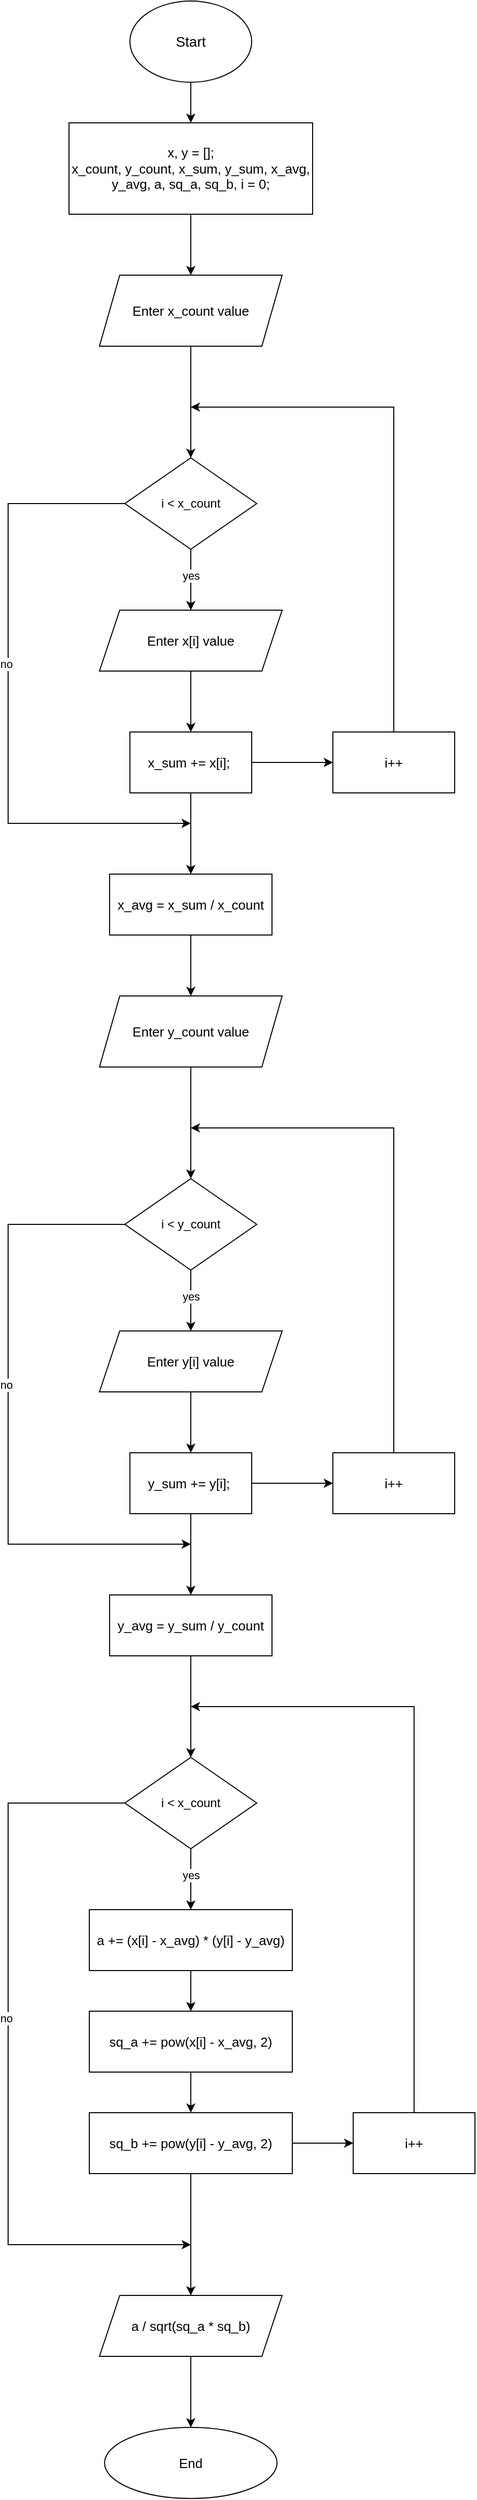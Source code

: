 <mxfile version="22.0.0" type="device">
  <diagram name="Page-1" id="4PpnQeFjUkxHpW1GrqRF">
    <mxGraphModel dx="880" dy="532" grid="1" gridSize="10" guides="1" tooltips="1" connect="1" arrows="1" fold="1" page="1" pageScale="1" pageWidth="850" pageHeight="1100" math="0" shadow="0">
      <root>
        <mxCell id="0" />
        <mxCell id="1" parent="0" />
        <mxCell id="Cbc8LsLjHn-CM6TQYjtW-5" value="" style="edgeStyle=orthogonalEdgeStyle;rounded=0;orthogonalLoop=1;jettySize=auto;html=1;" edge="1" parent="1" source="Cbc8LsLjHn-CM6TQYjtW-1" target="Cbc8LsLjHn-CM6TQYjtW-4">
          <mxGeometry relative="1" as="geometry" />
        </mxCell>
        <mxCell id="Cbc8LsLjHn-CM6TQYjtW-1" value="&lt;font style=&quot;font-size: 14px;&quot;&gt;Start&lt;/font&gt;" style="ellipse;whiteSpace=wrap;html=1;" vertex="1" parent="1">
          <mxGeometry x="360" y="40" width="120" height="80" as="geometry" />
        </mxCell>
        <mxCell id="Cbc8LsLjHn-CM6TQYjtW-7" value="" style="edgeStyle=orthogonalEdgeStyle;rounded=0;orthogonalLoop=1;jettySize=auto;html=1;" edge="1" parent="1" source="Cbc8LsLjHn-CM6TQYjtW-4" target="Cbc8LsLjHn-CM6TQYjtW-6">
          <mxGeometry relative="1" as="geometry" />
        </mxCell>
        <mxCell id="Cbc8LsLjHn-CM6TQYjtW-4" value="&lt;font style=&quot;font-size: 13px;&quot;&gt;x, y = [];&lt;br&gt;x_count, y_count, x_sum, y_sum, x_avg, y_avg, a, sq_a, sq_b, i = 0;&lt;/font&gt;" style="whiteSpace=wrap;html=1;" vertex="1" parent="1">
          <mxGeometry x="300" y="160" width="240" height="90" as="geometry" />
        </mxCell>
        <mxCell id="Cbc8LsLjHn-CM6TQYjtW-11" value="" style="edgeStyle=orthogonalEdgeStyle;rounded=0;orthogonalLoop=1;jettySize=auto;html=1;" edge="1" parent="1" source="Cbc8LsLjHn-CM6TQYjtW-6" target="Cbc8LsLjHn-CM6TQYjtW-10">
          <mxGeometry relative="1" as="geometry" />
        </mxCell>
        <mxCell id="Cbc8LsLjHn-CM6TQYjtW-6" value="&lt;font style=&quot;font-size: 13px;&quot;&gt;Enter x_count value&lt;/font&gt;" style="shape=parallelogram;perimeter=parallelogramPerimeter;whiteSpace=wrap;html=1;fixedSize=1;" vertex="1" parent="1">
          <mxGeometry x="330" y="310" width="180" height="70" as="geometry" />
        </mxCell>
        <mxCell id="Cbc8LsLjHn-CM6TQYjtW-14" value="" style="edgeStyle=orthogonalEdgeStyle;rounded=0;orthogonalLoop=1;jettySize=auto;html=1;" edge="1" parent="1" source="Cbc8LsLjHn-CM6TQYjtW-10" target="Cbc8LsLjHn-CM6TQYjtW-13">
          <mxGeometry relative="1" as="geometry" />
        </mxCell>
        <mxCell id="Cbc8LsLjHn-CM6TQYjtW-15" value="yes" style="edgeLabel;html=1;align=center;verticalAlign=middle;resizable=0;points=[];" vertex="1" connectable="0" parent="Cbc8LsLjHn-CM6TQYjtW-14">
          <mxGeometry x="-0.133" relative="1" as="geometry">
            <mxPoint as="offset" />
          </mxGeometry>
        </mxCell>
        <mxCell id="Cbc8LsLjHn-CM6TQYjtW-29" style="edgeStyle=orthogonalEdgeStyle;rounded=0;orthogonalLoop=1;jettySize=auto;html=1;" edge="1" parent="1" source="Cbc8LsLjHn-CM6TQYjtW-10">
          <mxGeometry relative="1" as="geometry">
            <mxPoint x="420" y="850" as="targetPoint" />
            <Array as="points">
              <mxPoint x="240" y="535" />
              <mxPoint x="240" y="850" />
            </Array>
          </mxGeometry>
        </mxCell>
        <mxCell id="Cbc8LsLjHn-CM6TQYjtW-30" value="no" style="edgeLabel;html=1;align=center;verticalAlign=middle;resizable=0;points=[];" vertex="1" connectable="0" parent="Cbc8LsLjHn-CM6TQYjtW-29">
          <mxGeometry x="-0.105" y="-2" relative="1" as="geometry">
            <mxPoint as="offset" />
          </mxGeometry>
        </mxCell>
        <mxCell id="Cbc8LsLjHn-CM6TQYjtW-10" value="i &amp;lt; x_count" style="rhombus;whiteSpace=wrap;html=1;" vertex="1" parent="1">
          <mxGeometry x="355" y="490" width="130" height="90" as="geometry" />
        </mxCell>
        <mxCell id="Cbc8LsLjHn-CM6TQYjtW-17" value="" style="edgeStyle=orthogonalEdgeStyle;rounded=0;orthogonalLoop=1;jettySize=auto;html=1;" edge="1" parent="1" source="Cbc8LsLjHn-CM6TQYjtW-13" target="Cbc8LsLjHn-CM6TQYjtW-16">
          <mxGeometry relative="1" as="geometry" />
        </mxCell>
        <mxCell id="Cbc8LsLjHn-CM6TQYjtW-13" value="&lt;font style=&quot;font-size: 13px;&quot;&gt;Enter x[i] value&lt;/font&gt;" style="shape=parallelogram;perimeter=parallelogramPerimeter;whiteSpace=wrap;html=1;fixedSize=1;" vertex="1" parent="1">
          <mxGeometry x="330" y="640" width="180" height="60" as="geometry" />
        </mxCell>
        <mxCell id="Cbc8LsLjHn-CM6TQYjtW-19" value="" style="edgeStyle=orthogonalEdgeStyle;rounded=0;orthogonalLoop=1;jettySize=auto;html=1;" edge="1" parent="1" source="Cbc8LsLjHn-CM6TQYjtW-16" target="Cbc8LsLjHn-CM6TQYjtW-18">
          <mxGeometry relative="1" as="geometry" />
        </mxCell>
        <mxCell id="Cbc8LsLjHn-CM6TQYjtW-24" value="" style="edgeStyle=orthogonalEdgeStyle;rounded=0;orthogonalLoop=1;jettySize=auto;html=1;" edge="1" parent="1" source="Cbc8LsLjHn-CM6TQYjtW-16" target="Cbc8LsLjHn-CM6TQYjtW-23">
          <mxGeometry relative="1" as="geometry" />
        </mxCell>
        <mxCell id="Cbc8LsLjHn-CM6TQYjtW-16" value="&lt;font style=&quot;font-size: 13px;&quot;&gt;x_sum += x[i];&amp;nbsp;&lt;/font&gt;" style="whiteSpace=wrap;html=1;" vertex="1" parent="1">
          <mxGeometry x="360" y="760" width="120" height="60" as="geometry" />
        </mxCell>
        <mxCell id="Cbc8LsLjHn-CM6TQYjtW-20" style="edgeStyle=orthogonalEdgeStyle;rounded=0;orthogonalLoop=1;jettySize=auto;html=1;" edge="1" parent="1" source="Cbc8LsLjHn-CM6TQYjtW-18">
          <mxGeometry relative="1" as="geometry">
            <mxPoint x="420" y="440" as="targetPoint" />
            <Array as="points">
              <mxPoint x="620" y="440" />
            </Array>
          </mxGeometry>
        </mxCell>
        <mxCell id="Cbc8LsLjHn-CM6TQYjtW-18" value="&lt;font style=&quot;font-size: 13px;&quot;&gt;i++&lt;/font&gt;" style="whiteSpace=wrap;html=1;" vertex="1" parent="1">
          <mxGeometry x="560" y="760" width="120" height="60" as="geometry" />
        </mxCell>
        <mxCell id="Cbc8LsLjHn-CM6TQYjtW-46" value="" style="edgeStyle=orthogonalEdgeStyle;rounded=0;orthogonalLoop=1;jettySize=auto;html=1;" edge="1" parent="1" source="Cbc8LsLjHn-CM6TQYjtW-23" target="Cbc8LsLjHn-CM6TQYjtW-32">
          <mxGeometry relative="1" as="geometry" />
        </mxCell>
        <mxCell id="Cbc8LsLjHn-CM6TQYjtW-23" value="&lt;font style=&quot;font-size: 13px;&quot;&gt;x_avg = x_sum / x_count&lt;/font&gt;" style="whiteSpace=wrap;html=1;" vertex="1" parent="1">
          <mxGeometry x="340" y="900" width="160" height="60" as="geometry" />
        </mxCell>
        <mxCell id="Cbc8LsLjHn-CM6TQYjtW-31" value="" style="edgeStyle=orthogonalEdgeStyle;rounded=0;orthogonalLoop=1;jettySize=auto;html=1;" edge="1" parent="1" source="Cbc8LsLjHn-CM6TQYjtW-32" target="Cbc8LsLjHn-CM6TQYjtW-37">
          <mxGeometry relative="1" as="geometry" />
        </mxCell>
        <mxCell id="Cbc8LsLjHn-CM6TQYjtW-32" value="&lt;font style=&quot;font-size: 13px;&quot;&gt;Enter y_count value&lt;/font&gt;" style="shape=parallelogram;perimeter=parallelogramPerimeter;whiteSpace=wrap;html=1;fixedSize=1;" vertex="1" parent="1">
          <mxGeometry x="330" y="1020" width="180" height="70" as="geometry" />
        </mxCell>
        <mxCell id="Cbc8LsLjHn-CM6TQYjtW-33" value="" style="edgeStyle=orthogonalEdgeStyle;rounded=0;orthogonalLoop=1;jettySize=auto;html=1;" edge="1" parent="1" source="Cbc8LsLjHn-CM6TQYjtW-37" target="Cbc8LsLjHn-CM6TQYjtW-39">
          <mxGeometry relative="1" as="geometry" />
        </mxCell>
        <mxCell id="Cbc8LsLjHn-CM6TQYjtW-34" value="yes" style="edgeLabel;html=1;align=center;verticalAlign=middle;resizable=0;points=[];" vertex="1" connectable="0" parent="Cbc8LsLjHn-CM6TQYjtW-33">
          <mxGeometry x="-0.133" relative="1" as="geometry">
            <mxPoint as="offset" />
          </mxGeometry>
        </mxCell>
        <mxCell id="Cbc8LsLjHn-CM6TQYjtW-35" style="edgeStyle=orthogonalEdgeStyle;rounded=0;orthogonalLoop=1;jettySize=auto;html=1;" edge="1" parent="1" source="Cbc8LsLjHn-CM6TQYjtW-37">
          <mxGeometry relative="1" as="geometry">
            <mxPoint x="420" y="1560" as="targetPoint" />
            <Array as="points">
              <mxPoint x="240" y="1245" />
              <mxPoint x="240" y="1560" />
            </Array>
          </mxGeometry>
        </mxCell>
        <mxCell id="Cbc8LsLjHn-CM6TQYjtW-36" value="no" style="edgeLabel;html=1;align=center;verticalAlign=middle;resizable=0;points=[];" vertex="1" connectable="0" parent="Cbc8LsLjHn-CM6TQYjtW-35">
          <mxGeometry x="-0.105" y="-2" relative="1" as="geometry">
            <mxPoint as="offset" />
          </mxGeometry>
        </mxCell>
        <mxCell id="Cbc8LsLjHn-CM6TQYjtW-37" value="i &amp;lt; y_count" style="rhombus;whiteSpace=wrap;html=1;" vertex="1" parent="1">
          <mxGeometry x="355" y="1200" width="130" height="90" as="geometry" />
        </mxCell>
        <mxCell id="Cbc8LsLjHn-CM6TQYjtW-38" value="" style="edgeStyle=orthogonalEdgeStyle;rounded=0;orthogonalLoop=1;jettySize=auto;html=1;" edge="1" parent="1" source="Cbc8LsLjHn-CM6TQYjtW-39" target="Cbc8LsLjHn-CM6TQYjtW-42">
          <mxGeometry relative="1" as="geometry" />
        </mxCell>
        <mxCell id="Cbc8LsLjHn-CM6TQYjtW-39" value="&lt;font style=&quot;font-size: 13px;&quot;&gt;Enter y[i] value&lt;/font&gt;" style="shape=parallelogram;perimeter=parallelogramPerimeter;whiteSpace=wrap;html=1;fixedSize=1;" vertex="1" parent="1">
          <mxGeometry x="330" y="1350" width="180" height="60" as="geometry" />
        </mxCell>
        <mxCell id="Cbc8LsLjHn-CM6TQYjtW-40" value="" style="edgeStyle=orthogonalEdgeStyle;rounded=0;orthogonalLoop=1;jettySize=auto;html=1;" edge="1" parent="1" source="Cbc8LsLjHn-CM6TQYjtW-42" target="Cbc8LsLjHn-CM6TQYjtW-44">
          <mxGeometry relative="1" as="geometry" />
        </mxCell>
        <mxCell id="Cbc8LsLjHn-CM6TQYjtW-41" value="" style="edgeStyle=orthogonalEdgeStyle;rounded=0;orthogonalLoop=1;jettySize=auto;html=1;" edge="1" parent="1" source="Cbc8LsLjHn-CM6TQYjtW-42" target="Cbc8LsLjHn-CM6TQYjtW-45">
          <mxGeometry relative="1" as="geometry" />
        </mxCell>
        <mxCell id="Cbc8LsLjHn-CM6TQYjtW-42" value="&lt;font style=&quot;font-size: 13px;&quot;&gt;y_sum += y[i];&amp;nbsp;&lt;/font&gt;" style="whiteSpace=wrap;html=1;" vertex="1" parent="1">
          <mxGeometry x="360" y="1470" width="120" height="60" as="geometry" />
        </mxCell>
        <mxCell id="Cbc8LsLjHn-CM6TQYjtW-43" style="edgeStyle=orthogonalEdgeStyle;rounded=0;orthogonalLoop=1;jettySize=auto;html=1;" edge="1" parent="1" source="Cbc8LsLjHn-CM6TQYjtW-44">
          <mxGeometry relative="1" as="geometry">
            <mxPoint x="420" y="1150" as="targetPoint" />
            <Array as="points">
              <mxPoint x="620" y="1150" />
            </Array>
          </mxGeometry>
        </mxCell>
        <mxCell id="Cbc8LsLjHn-CM6TQYjtW-44" value="&lt;font style=&quot;font-size: 13px;&quot;&gt;i++&lt;/font&gt;" style="whiteSpace=wrap;html=1;" vertex="1" parent="1">
          <mxGeometry x="560" y="1470" width="120" height="60" as="geometry" />
        </mxCell>
        <mxCell id="Cbc8LsLjHn-CM6TQYjtW-45" value="&lt;font style=&quot;font-size: 13px;&quot;&gt;y_avg = y_sum / y_count&lt;/font&gt;" style="whiteSpace=wrap;html=1;" vertex="1" parent="1">
          <mxGeometry x="340" y="1610" width="160" height="60" as="geometry" />
        </mxCell>
        <mxCell id="Cbc8LsLjHn-CM6TQYjtW-47" value="" style="edgeStyle=orthogonalEdgeStyle;rounded=0;orthogonalLoop=1;jettySize=auto;html=1;exitX=0.5;exitY=1;exitDx=0;exitDy=0;" edge="1" parent="1" source="Cbc8LsLjHn-CM6TQYjtW-45" target="Cbc8LsLjHn-CM6TQYjtW-53">
          <mxGeometry relative="1" as="geometry">
            <mxPoint x="420" y="1810" as="sourcePoint" />
          </mxGeometry>
        </mxCell>
        <mxCell id="Cbc8LsLjHn-CM6TQYjtW-49" value="" style="edgeStyle=orthogonalEdgeStyle;rounded=0;orthogonalLoop=1;jettySize=auto;html=1;" edge="1" parent="1" source="Cbc8LsLjHn-CM6TQYjtW-53">
          <mxGeometry relative="1" as="geometry">
            <mxPoint x="420" y="1920" as="targetPoint" />
          </mxGeometry>
        </mxCell>
        <mxCell id="Cbc8LsLjHn-CM6TQYjtW-50" value="yes" style="edgeLabel;html=1;align=center;verticalAlign=middle;resizable=0;points=[];" vertex="1" connectable="0" parent="Cbc8LsLjHn-CM6TQYjtW-49">
          <mxGeometry x="-0.133" relative="1" as="geometry">
            <mxPoint as="offset" />
          </mxGeometry>
        </mxCell>
        <mxCell id="Cbc8LsLjHn-CM6TQYjtW-51" style="edgeStyle=orthogonalEdgeStyle;rounded=0;orthogonalLoop=1;jettySize=auto;html=1;" edge="1" parent="1" source="Cbc8LsLjHn-CM6TQYjtW-53">
          <mxGeometry relative="1" as="geometry">
            <mxPoint x="420" y="2250" as="targetPoint" />
            <Array as="points">
              <mxPoint x="240" y="1815" />
              <mxPoint x="240" y="2250" />
              <mxPoint x="420" y="2250" />
            </Array>
          </mxGeometry>
        </mxCell>
        <mxCell id="Cbc8LsLjHn-CM6TQYjtW-52" value="no" style="edgeLabel;html=1;align=center;verticalAlign=middle;resizable=0;points=[];" vertex="1" connectable="0" parent="Cbc8LsLjHn-CM6TQYjtW-51">
          <mxGeometry x="-0.105" y="-2" relative="1" as="geometry">
            <mxPoint as="offset" />
          </mxGeometry>
        </mxCell>
        <mxCell id="Cbc8LsLjHn-CM6TQYjtW-53" value="i &amp;lt; x_count" style="rhombus;whiteSpace=wrap;html=1;" vertex="1" parent="1">
          <mxGeometry x="355" y="1770" width="130" height="90" as="geometry" />
        </mxCell>
        <mxCell id="Cbc8LsLjHn-CM6TQYjtW-57" value="" style="edgeStyle=orthogonalEdgeStyle;rounded=0;orthogonalLoop=1;jettySize=auto;html=1;exitX=0.5;exitY=1;exitDx=0;exitDy=0;" edge="1" parent="1" source="Cbc8LsLjHn-CM6TQYjtW-67">
          <mxGeometry relative="1" as="geometry">
            <mxPoint x="420" y="2230" as="sourcePoint" />
            <mxPoint x="420" y="2300" as="targetPoint" />
          </mxGeometry>
        </mxCell>
        <mxCell id="Cbc8LsLjHn-CM6TQYjtW-59" style="edgeStyle=orthogonalEdgeStyle;rounded=0;orthogonalLoop=1;jettySize=auto;html=1;exitX=0.5;exitY=0;exitDx=0;exitDy=0;" edge="1" parent="1" source="Cbc8LsLjHn-CM6TQYjtW-60">
          <mxGeometry relative="1" as="geometry">
            <mxPoint x="420" y="1720" as="targetPoint" />
            <Array as="points">
              <mxPoint x="640" y="1720" />
            </Array>
          </mxGeometry>
        </mxCell>
        <mxCell id="Cbc8LsLjHn-CM6TQYjtW-60" value="&lt;font style=&quot;font-size: 13px;&quot;&gt;i++&lt;/font&gt;" style="whiteSpace=wrap;html=1;" vertex="1" parent="1">
          <mxGeometry x="580" y="2120" width="120" height="60" as="geometry" />
        </mxCell>
        <mxCell id="Cbc8LsLjHn-CM6TQYjtW-71" style="edgeStyle=orthogonalEdgeStyle;rounded=0;orthogonalLoop=1;jettySize=auto;html=1;entryX=0.5;entryY=0;entryDx=0;entryDy=0;" edge="1" parent="1" source="Cbc8LsLjHn-CM6TQYjtW-65" target="Cbc8LsLjHn-CM6TQYjtW-66">
          <mxGeometry relative="1" as="geometry" />
        </mxCell>
        <mxCell id="Cbc8LsLjHn-CM6TQYjtW-65" value="&lt;font style=&quot;font-size: 13px;&quot;&gt;a += (x[i] - x_avg) * (y[i] - y_avg)&lt;/font&gt;" style="rounded=0;whiteSpace=wrap;html=1;" vertex="1" parent="1">
          <mxGeometry x="320" y="1920" width="200" height="60" as="geometry" />
        </mxCell>
        <mxCell id="Cbc8LsLjHn-CM6TQYjtW-72" style="edgeStyle=orthogonalEdgeStyle;rounded=0;orthogonalLoop=1;jettySize=auto;html=1;entryX=0.5;entryY=0;entryDx=0;entryDy=0;" edge="1" parent="1" source="Cbc8LsLjHn-CM6TQYjtW-66" target="Cbc8LsLjHn-CM6TQYjtW-67">
          <mxGeometry relative="1" as="geometry" />
        </mxCell>
        <mxCell id="Cbc8LsLjHn-CM6TQYjtW-66" value="&lt;font style=&quot;font-size: 13px;&quot;&gt;sq_a += pow(x[i] - x_avg, 2)&lt;/font&gt;" style="rounded=0;whiteSpace=wrap;html=1;" vertex="1" parent="1">
          <mxGeometry x="320" y="2020" width="200" height="60" as="geometry" />
        </mxCell>
        <mxCell id="Cbc8LsLjHn-CM6TQYjtW-73" value="" style="edgeStyle=orthogonalEdgeStyle;rounded=0;orthogonalLoop=1;jettySize=auto;html=1;" edge="1" parent="1" source="Cbc8LsLjHn-CM6TQYjtW-67" target="Cbc8LsLjHn-CM6TQYjtW-60">
          <mxGeometry relative="1" as="geometry" />
        </mxCell>
        <mxCell id="Cbc8LsLjHn-CM6TQYjtW-67" value="&lt;font style=&quot;font-size: 13px;&quot;&gt;sq_b += pow(y[i] - y_avg, 2)&lt;/font&gt;" style="rounded=0;whiteSpace=wrap;html=1;" vertex="1" parent="1">
          <mxGeometry x="320" y="2120" width="200" height="60" as="geometry" />
        </mxCell>
        <mxCell id="Cbc8LsLjHn-CM6TQYjtW-76" value="" style="edgeStyle=orthogonalEdgeStyle;rounded=0;orthogonalLoop=1;jettySize=auto;html=1;" edge="1" parent="1" source="Cbc8LsLjHn-CM6TQYjtW-74" target="Cbc8LsLjHn-CM6TQYjtW-75">
          <mxGeometry relative="1" as="geometry" />
        </mxCell>
        <mxCell id="Cbc8LsLjHn-CM6TQYjtW-74" value="&lt;font style=&quot;font-size: 13px;&quot;&gt;a / sqrt(sq_a * sq_b)&lt;/font&gt;" style="shape=parallelogram;perimeter=parallelogramPerimeter;whiteSpace=wrap;html=1;fixedSize=1;" vertex="1" parent="1">
          <mxGeometry x="330" y="2300" width="180" height="60" as="geometry" />
        </mxCell>
        <mxCell id="Cbc8LsLjHn-CM6TQYjtW-75" value="&lt;font style=&quot;font-size: 13px;&quot;&gt;End&lt;/font&gt;" style="ellipse;whiteSpace=wrap;html=1;" vertex="1" parent="1">
          <mxGeometry x="335" y="2430" width="170" height="70" as="geometry" />
        </mxCell>
      </root>
    </mxGraphModel>
  </diagram>
</mxfile>
